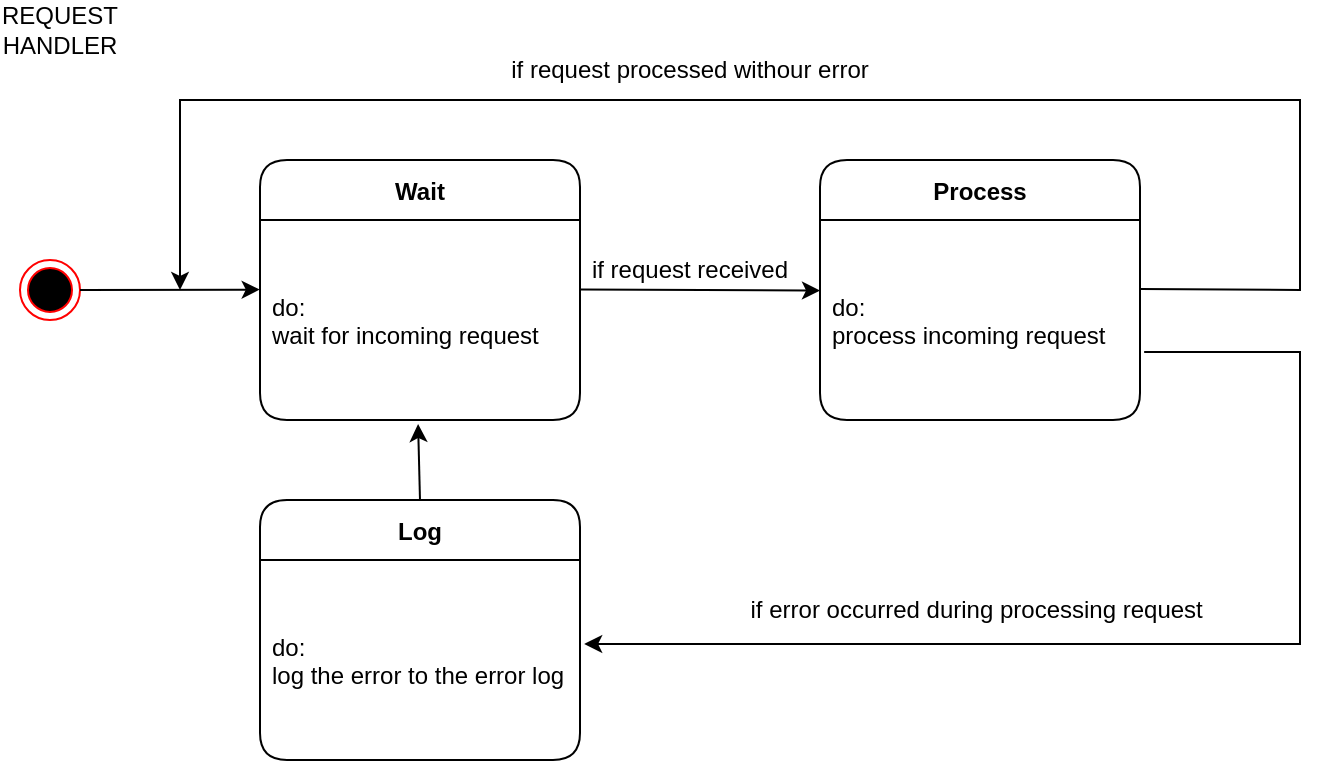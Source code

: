 <mxfile version="15.9.1" type="github">
  <diagram id="bBl0uM8PyTTQ0kxkWniF" name="Page-1">
    <mxGraphModel dx="1422" dy="762" grid="1" gridSize="10" guides="1" tooltips="1" connect="1" arrows="1" fold="1" page="1" pageScale="1" pageWidth="827" pageHeight="1169" math="0" shadow="0">
      <root>
        <mxCell id="0" />
        <mxCell id="1" parent="0" />
        <mxCell id="r1ISIz02WGAyI84771dC-1" value="" style="ellipse;html=1;shape=endState;fillColor=#000000;strokeColor=#ff0000;" parent="1" vertex="1">
          <mxGeometry x="80" y="200" width="30" height="30" as="geometry" />
        </mxCell>
        <mxCell id="r1ISIz02WGAyI84771dC-3" value="Wait" style="swimlane;fontStyle=1;childLayout=stackLayout;horizontal=1;startSize=30;horizontalStack=0;resizeParent=1;resizeParentMax=0;resizeLast=0;collapsible=1;marginBottom=0;rounded=1;" parent="1" vertex="1">
          <mxGeometry x="200" y="150" width="160" height="130" as="geometry" />
        </mxCell>
        <mxCell id="r1ISIz02WGAyI84771dC-4" value="do: &#xa;wait for incoming request " style="text;strokeColor=none;fillColor=none;align=left;verticalAlign=middle;spacingLeft=4;spacingRight=4;overflow=hidden;points=[[0,0.5],[1,0.5]];portConstraint=eastwest;rotatable=0;" parent="r1ISIz02WGAyI84771dC-3" vertex="1">
          <mxGeometry y="30" width="160" height="100" as="geometry" />
        </mxCell>
        <mxCell id="r1ISIz02WGAyI84771dC-8" value="" style="endArrow=classic;html=1;rounded=0;exitX=1;exitY=0.5;exitDx=0;exitDy=0;entryX=-0.001;entryY=0.348;entryDx=0;entryDy=0;entryPerimeter=0;" parent="1" source="r1ISIz02WGAyI84771dC-1" target="r1ISIz02WGAyI84771dC-4" edge="1">
          <mxGeometry width="50" height="50" relative="1" as="geometry">
            <mxPoint x="160" y="170" as="sourcePoint" />
            <mxPoint x="230" y="215" as="targetPoint" />
          </mxGeometry>
        </mxCell>
        <mxCell id="HgPbjYQ1XVsyM2-B97IY-1" value="REQUEST HANDLER" style="text;html=1;strokeColor=none;fillColor=none;align=center;verticalAlign=middle;whiteSpace=wrap;rounded=0;" parent="1" vertex="1">
          <mxGeometry x="70" y="70" width="60" height="30" as="geometry" />
        </mxCell>
        <mxCell id="HgPbjYQ1XVsyM2-B97IY-3" value="" style="endArrow=classic;html=1;rounded=0;" parent="1" edge="1">
          <mxGeometry width="50" height="50" relative="1" as="geometry">
            <mxPoint x="360" y="214.75" as="sourcePoint" />
            <mxPoint x="480" y="215.25" as="targetPoint" />
          </mxGeometry>
        </mxCell>
        <mxCell id="HgPbjYQ1XVsyM2-B97IY-6" value="Process" style="swimlane;fontStyle=1;childLayout=stackLayout;horizontal=1;startSize=30;horizontalStack=0;resizeParent=1;resizeParentMax=0;resizeLast=0;collapsible=1;marginBottom=0;rounded=1;" parent="1" vertex="1">
          <mxGeometry x="480" y="150" width="160" height="130" as="geometry" />
        </mxCell>
        <mxCell id="HgPbjYQ1XVsyM2-B97IY-7" value="do: &#xa;process incoming request " style="text;strokeColor=none;fillColor=none;align=left;verticalAlign=middle;spacingLeft=4;spacingRight=4;overflow=hidden;points=[[0,0.5],[1,0.5]];portConstraint=eastwest;rotatable=0;" parent="HgPbjYQ1XVsyM2-B97IY-6" vertex="1">
          <mxGeometry y="30" width="160" height="100" as="geometry" />
        </mxCell>
        <mxCell id="HgPbjYQ1XVsyM2-B97IY-8" value="" style="endArrow=classic;html=1;rounded=0;" parent="1" edge="1">
          <mxGeometry width="50" height="50" relative="1" as="geometry">
            <mxPoint x="640" y="214.5" as="sourcePoint" />
            <mxPoint x="160" y="215" as="targetPoint" />
            <Array as="points">
              <mxPoint x="720" y="215" />
              <mxPoint x="720" y="120" />
              <mxPoint x="160" y="120" />
            </Array>
          </mxGeometry>
        </mxCell>
        <mxCell id="HgPbjYQ1XVsyM2-B97IY-9" value="if request received" style="text;html=1;strokeColor=none;fillColor=none;align=center;verticalAlign=middle;whiteSpace=wrap;rounded=0;" parent="1" vertex="1">
          <mxGeometry x="350" y="190" width="130" height="30" as="geometry" />
        </mxCell>
        <mxCell id="HgPbjYQ1XVsyM2-B97IY-11" value="if request processed withour error" style="text;html=1;strokeColor=none;fillColor=none;align=center;verticalAlign=middle;whiteSpace=wrap;rounded=0;" parent="1" vertex="1">
          <mxGeometry x="300" y="90" width="230" height="30" as="geometry" />
        </mxCell>
        <mxCell id="HgPbjYQ1XVsyM2-B97IY-12" value="Log" style="swimlane;fontStyle=1;childLayout=stackLayout;horizontal=1;startSize=30;horizontalStack=0;resizeParent=1;resizeParentMax=0;resizeLast=0;collapsible=1;marginBottom=0;rounded=1;" parent="1" vertex="1">
          <mxGeometry x="200" y="320" width="160" height="130" as="geometry" />
        </mxCell>
        <mxCell id="HgPbjYQ1XVsyM2-B97IY-13" value="do: &#xa;log the error to the error log" style="text;strokeColor=none;fillColor=none;align=left;verticalAlign=middle;spacingLeft=4;spacingRight=4;overflow=hidden;points=[[0,0.5],[1,0.5]];portConstraint=eastwest;rotatable=0;" parent="HgPbjYQ1XVsyM2-B97IY-12" vertex="1">
          <mxGeometry y="30" width="160" height="100" as="geometry" />
        </mxCell>
        <mxCell id="HgPbjYQ1XVsyM2-B97IY-15" value="" style="endArrow=classic;html=1;rounded=0;exitX=1.013;exitY=0.66;exitDx=0;exitDy=0;exitPerimeter=0;entryX=1.013;entryY=0.42;entryDx=0;entryDy=0;entryPerimeter=0;" parent="1" source="HgPbjYQ1XVsyM2-B97IY-7" target="HgPbjYQ1XVsyM2-B97IY-13" edge="1">
          <mxGeometry width="50" height="50" relative="1" as="geometry">
            <mxPoint x="220" y="320" as="sourcePoint" />
            <mxPoint x="270" y="270" as="targetPoint" />
            <Array as="points">
              <mxPoint x="720" y="246" />
              <mxPoint x="720" y="392" />
            </Array>
          </mxGeometry>
        </mxCell>
        <mxCell id="HgPbjYQ1XVsyM2-B97IY-16" value="if error occurred during processing request&amp;nbsp;" style="text;html=1;strokeColor=none;fillColor=none;align=center;verticalAlign=middle;whiteSpace=wrap;rounded=0;" parent="1" vertex="1">
          <mxGeometry x="420" y="360" width="280" height="30" as="geometry" />
        </mxCell>
        <mxCell id="HgPbjYQ1XVsyM2-B97IY-17" value="" style="endArrow=classic;html=1;rounded=0;exitX=0.5;exitY=0;exitDx=0;exitDy=0;entryX=0.494;entryY=1.02;entryDx=0;entryDy=0;entryPerimeter=0;" parent="1" source="HgPbjYQ1XVsyM2-B97IY-12" target="r1ISIz02WGAyI84771dC-4" edge="1">
          <mxGeometry width="50" height="50" relative="1" as="geometry">
            <mxPoint x="220" y="320" as="sourcePoint" />
            <mxPoint x="270" y="270" as="targetPoint" />
          </mxGeometry>
        </mxCell>
      </root>
    </mxGraphModel>
  </diagram>
</mxfile>
